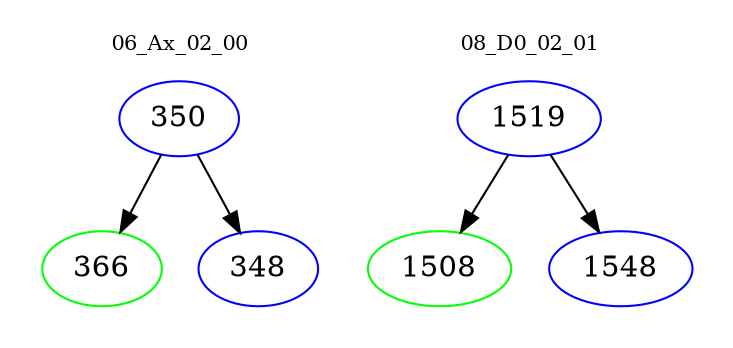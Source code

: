 digraph{
subgraph cluster_0 {
color = white
label = "06_Ax_02_00";
fontsize=10;
T0_350 [label="350", color="blue"]
T0_350 -> T0_366 [color="black"]
T0_366 [label="366", color="green"]
T0_350 -> T0_348 [color="black"]
T0_348 [label="348", color="blue"]
}
subgraph cluster_1 {
color = white
label = "08_D0_02_01";
fontsize=10;
T1_1519 [label="1519", color="blue"]
T1_1519 -> T1_1508 [color="black"]
T1_1508 [label="1508", color="green"]
T1_1519 -> T1_1548 [color="black"]
T1_1548 [label="1548", color="blue"]
}
}
